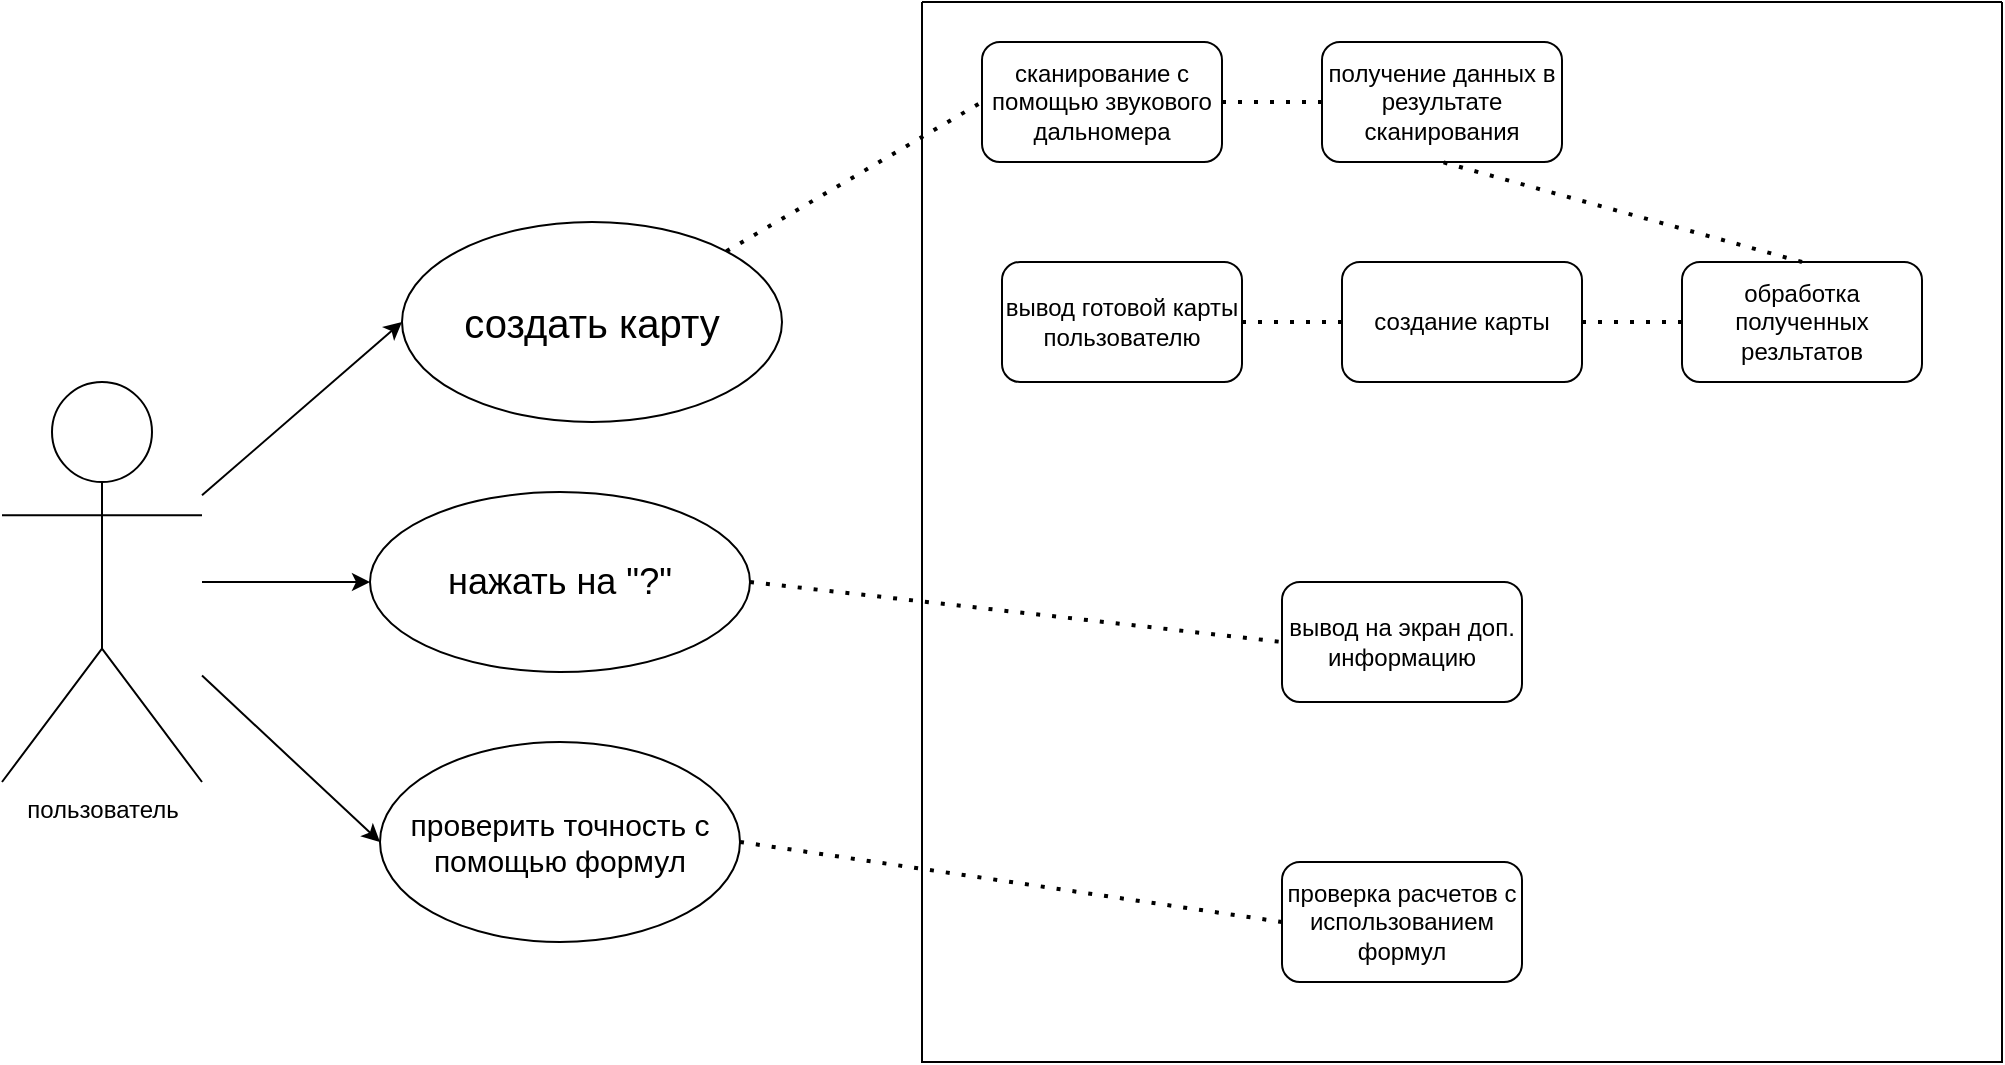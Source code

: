 <mxfile version="28.0.4">
  <diagram name="Страница — 1" id="M_Dxm8AD-kXGeLpHVs_5">
    <mxGraphModel dx="1042" dy="580" grid="1" gridSize="10" guides="1" tooltips="1" connect="1" arrows="1" fold="1" page="1" pageScale="1" pageWidth="827" pageHeight="1169" math="0" shadow="0">
      <root>
        <mxCell id="0" />
        <mxCell id="1" parent="0" />
        <mxCell id="sPWWS8WZF1xQWeWog-s6-1" value="пользователь" style="shape=umlActor;verticalLabelPosition=bottom;verticalAlign=top;html=1;outlineConnect=0;" parent="1" vertex="1">
          <mxGeometry x="40" y="210" width="100" height="200" as="geometry" />
        </mxCell>
        <mxCell id="sPWWS8WZF1xQWeWog-s6-2" value="&lt;font style=&quot;font-size: 20px;&quot;&gt;создать карту&lt;/font&gt;" style="ellipse;whiteSpace=wrap;html=1;" parent="1" vertex="1">
          <mxGeometry x="240" y="130" width="190" height="100" as="geometry" />
        </mxCell>
        <mxCell id="sPWWS8WZF1xQWeWog-s6-3" value="&lt;font style=&quot;font-size: 18px;&quot;&gt;нажать на &quot;?&quot;&lt;/font&gt;" style="ellipse;whiteSpace=wrap;html=1;" parent="1" vertex="1">
          <mxGeometry x="224" y="265" width="190" height="90" as="geometry" />
        </mxCell>
        <mxCell id="sPWWS8WZF1xQWeWog-s6-4" value="&lt;font style=&quot;font-size: 15px;&quot;&gt;проверить точность с помощью формул&lt;/font&gt;" style="ellipse;whiteSpace=wrap;html=1;" parent="1" vertex="1">
          <mxGeometry x="229" y="390" width="180" height="100" as="geometry" />
        </mxCell>
        <mxCell id="sPWWS8WZF1xQWeWog-s6-5" value="" style="endArrow=classic;html=1;rounded=0;entryX=0;entryY=0.5;entryDx=0;entryDy=0;" parent="1" source="sPWWS8WZF1xQWeWog-s6-1" target="sPWWS8WZF1xQWeWog-s6-2" edge="1">
          <mxGeometry width="50" height="50" relative="1" as="geometry">
            <mxPoint x="150" y="250" as="sourcePoint" />
            <mxPoint x="210" y="200" as="targetPoint" />
          </mxGeometry>
        </mxCell>
        <mxCell id="sPWWS8WZF1xQWeWog-s6-6" value="" style="endArrow=classic;html=1;rounded=0;entryX=0;entryY=0.5;entryDx=0;entryDy=0;" parent="1" source="sPWWS8WZF1xQWeWog-s6-1" target="sPWWS8WZF1xQWeWog-s6-3" edge="1">
          <mxGeometry width="50" height="50" relative="1" as="geometry">
            <mxPoint x="390" y="390" as="sourcePoint" />
            <mxPoint x="440" y="340" as="targetPoint" />
          </mxGeometry>
        </mxCell>
        <mxCell id="sPWWS8WZF1xQWeWog-s6-7" value="" style="endArrow=classic;html=1;rounded=0;entryX=0;entryY=0.5;entryDx=0;entryDy=0;" parent="1" source="sPWWS8WZF1xQWeWog-s6-1" target="sPWWS8WZF1xQWeWog-s6-4" edge="1">
          <mxGeometry width="50" height="50" relative="1" as="geometry">
            <mxPoint x="390" y="390" as="sourcePoint" />
            <mxPoint x="440" y="340" as="targetPoint" />
          </mxGeometry>
        </mxCell>
        <mxCell id="sPWWS8WZF1xQWeWog-s6-9" value="" style="endArrow=none;dashed=1;html=1;dashPattern=1 3;strokeWidth=2;rounded=0;exitX=1;exitY=0;exitDx=0;exitDy=0;entryX=0;entryY=0.5;entryDx=0;entryDy=0;" parent="1" source="sPWWS8WZF1xQWeWog-s6-2" target="sPWWS8WZF1xQWeWog-s6-8" edge="1">
          <mxGeometry width="50" height="50" relative="1" as="geometry">
            <mxPoint x="390" y="360" as="sourcePoint" />
            <mxPoint x="440" y="310" as="targetPoint" />
          </mxGeometry>
        </mxCell>
        <mxCell id="sPWWS8WZF1xQWeWog-s6-12" value="вывод на экран доп. информацию" style="rounded=1;whiteSpace=wrap;html=1;" parent="1" vertex="1">
          <mxGeometry x="680" y="310" width="120" height="60" as="geometry" />
        </mxCell>
        <mxCell id="sPWWS8WZF1xQWeWog-s6-13" value="" style="endArrow=none;dashed=1;html=1;dashPattern=1 3;strokeWidth=2;rounded=0;exitX=1;exitY=0.5;exitDx=0;exitDy=0;entryX=0;entryY=0.5;entryDx=0;entryDy=0;" parent="1" source="sPWWS8WZF1xQWeWog-s6-3" target="sPWWS8WZF1xQWeWog-s6-12" edge="1">
          <mxGeometry width="50" height="50" relative="1" as="geometry">
            <mxPoint x="390" y="360" as="sourcePoint" />
            <mxPoint x="440" y="310" as="targetPoint" />
          </mxGeometry>
        </mxCell>
        <mxCell id="sPWWS8WZF1xQWeWog-s6-14" value="проверка расчетов с использованием формул" style="rounded=1;whiteSpace=wrap;html=1;" parent="1" vertex="1">
          <mxGeometry x="680" y="450" width="120" height="60" as="geometry" />
        </mxCell>
        <mxCell id="sPWWS8WZF1xQWeWog-s6-15" value="" style="endArrow=none;dashed=1;html=1;dashPattern=1 3;strokeWidth=2;rounded=0;entryX=0;entryY=0.5;entryDx=0;entryDy=0;exitX=1;exitY=0.5;exitDx=0;exitDy=0;" parent="1" source="sPWWS8WZF1xQWeWog-s6-4" target="sPWWS8WZF1xQWeWog-s6-14" edge="1">
          <mxGeometry width="50" height="50" relative="1" as="geometry">
            <mxPoint x="420" y="440" as="sourcePoint" />
            <mxPoint x="440" y="310" as="targetPoint" />
          </mxGeometry>
        </mxCell>
        <mxCell id="sPWWS8WZF1xQWeWog-s6-16" value="" style="swimlane;startSize=0;" parent="1" vertex="1">
          <mxGeometry x="500" y="20" width="540" height="530" as="geometry" />
        </mxCell>
        <mxCell id="sPWWS8WZF1xQWeWog-s6-18" value="обработка полученных резльтатов" style="rounded=1;whiteSpace=wrap;html=1;" parent="sPWWS8WZF1xQWeWog-s6-16" vertex="1">
          <mxGeometry x="380" y="130" width="120" height="60" as="geometry" />
        </mxCell>
        <mxCell id="sPWWS8WZF1xQWeWog-s6-10" value="получение данных в результате сканирования" style="rounded=1;whiteSpace=wrap;html=1;" parent="sPWWS8WZF1xQWeWog-s6-16" vertex="1">
          <mxGeometry x="200" y="20" width="120" height="60" as="geometry" />
        </mxCell>
        <mxCell id="sPWWS8WZF1xQWeWog-s6-8" value="сканирование с помощью звукового дальномера" style="rounded=1;whiteSpace=wrap;html=1;" parent="sPWWS8WZF1xQWeWog-s6-16" vertex="1">
          <mxGeometry x="30" y="20" width="120" height="60" as="geometry" />
        </mxCell>
        <mxCell id="sPWWS8WZF1xQWeWog-s6-11" value="" style="endArrow=none;dashed=1;html=1;dashPattern=1 3;strokeWidth=2;rounded=0;exitX=1;exitY=0.5;exitDx=0;exitDy=0;entryX=0;entryY=0.5;entryDx=0;entryDy=0;" parent="sPWWS8WZF1xQWeWog-s6-16" source="sPWWS8WZF1xQWeWog-s6-8" target="sPWWS8WZF1xQWeWog-s6-10" edge="1">
          <mxGeometry width="50" height="50" relative="1" as="geometry">
            <mxPoint x="-60" y="330" as="sourcePoint" />
            <mxPoint x="-10" y="280" as="targetPoint" />
          </mxGeometry>
        </mxCell>
        <mxCell id="sPWWS8WZF1xQWeWog-s6-19" value="" style="endArrow=none;dashed=1;html=1;dashPattern=1 3;strokeWidth=2;rounded=0;entryX=0.5;entryY=1;entryDx=0;entryDy=0;exitX=0.5;exitY=0;exitDx=0;exitDy=0;" parent="sPWWS8WZF1xQWeWog-s6-16" source="sPWWS8WZF1xQWeWog-s6-18" target="sPWWS8WZF1xQWeWog-s6-10" edge="1">
          <mxGeometry width="50" height="50" relative="1" as="geometry">
            <mxPoint x="-60" y="290" as="sourcePoint" />
            <mxPoint x="-10" y="240" as="targetPoint" />
          </mxGeometry>
        </mxCell>
        <mxCell id="sPWWS8WZF1xQWeWog-s6-20" value="создание карты" style="rounded=1;whiteSpace=wrap;html=1;" parent="sPWWS8WZF1xQWeWog-s6-16" vertex="1">
          <mxGeometry x="210" y="130" width="120" height="60" as="geometry" />
        </mxCell>
        <mxCell id="sPWWS8WZF1xQWeWog-s6-21" value="" style="endArrow=none;dashed=1;html=1;dashPattern=1 3;strokeWidth=2;rounded=0;entryX=0;entryY=0.5;entryDx=0;entryDy=0;exitX=1;exitY=0.5;exitDx=0;exitDy=0;" parent="sPWWS8WZF1xQWeWog-s6-16" source="sPWWS8WZF1xQWeWog-s6-20" target="sPWWS8WZF1xQWeWog-s6-18" edge="1">
          <mxGeometry width="50" height="50" relative="1" as="geometry">
            <mxPoint x="-60" y="290" as="sourcePoint" />
            <mxPoint x="-10" y="240" as="targetPoint" />
          </mxGeometry>
        </mxCell>
        <mxCell id="sPWWS8WZF1xQWeWog-s6-23" value="вывод готовой карты пользователю" style="rounded=1;whiteSpace=wrap;html=1;" parent="sPWWS8WZF1xQWeWog-s6-16" vertex="1">
          <mxGeometry x="40" y="130" width="120" height="60" as="geometry" />
        </mxCell>
        <mxCell id="sPWWS8WZF1xQWeWog-s6-24" value="" style="endArrow=none;dashed=1;html=1;dashPattern=1 3;strokeWidth=2;rounded=0;entryX=0;entryY=0.5;entryDx=0;entryDy=0;exitX=1;exitY=0.5;exitDx=0;exitDy=0;" parent="sPWWS8WZF1xQWeWog-s6-16" source="sPWWS8WZF1xQWeWog-s6-23" target="sPWWS8WZF1xQWeWog-s6-20" edge="1">
          <mxGeometry width="50" height="50" relative="1" as="geometry">
            <mxPoint x="60" y="300" as="sourcePoint" />
            <mxPoint x="110" y="250" as="targetPoint" />
          </mxGeometry>
        </mxCell>
      </root>
    </mxGraphModel>
  </diagram>
</mxfile>

